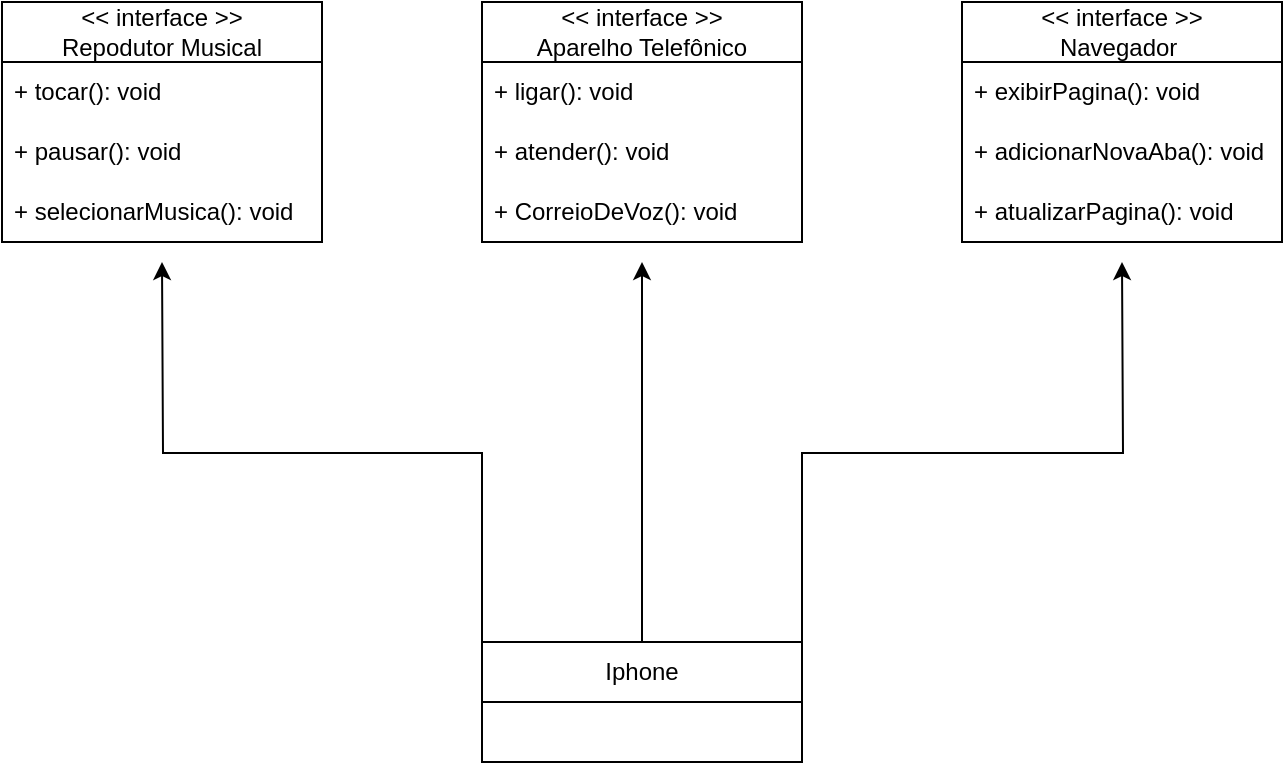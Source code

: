 <mxfile><diagram name="Página-1" id="8YXgn2mkH69t1ulGsRJS"><mxGraphModel dx="1130" dy="809" grid="1" gridSize="10" guides="1" tooltips="1" connect="1" arrows="1" fold="1" page="1" pageScale="1" pageWidth="827" pageHeight="1169" math="0" shadow="0"><root><mxCell id="0"/><mxCell id="1" parent="0"/><mxCell id="_5QKw5tnb16qGBwkRf4V-3" style="edgeStyle=orthogonalEdgeStyle;rounded=0;orthogonalLoop=1;jettySize=auto;html=1;exitX=0.5;exitY=0;exitDx=0;exitDy=0;" parent="1" source="8ZLyNU6TOONsJdZkClGC-1" edge="1"><mxGeometry relative="1" as="geometry"><mxPoint x="400" y="290" as="targetPoint"/></mxGeometry></mxCell><mxCell id="_5QKw5tnb16qGBwkRf4V-4" style="edgeStyle=orthogonalEdgeStyle;rounded=0;orthogonalLoop=1;jettySize=auto;html=1;exitX=1;exitY=0;exitDx=0;exitDy=0;" parent="1" source="8ZLyNU6TOONsJdZkClGC-1" edge="1"><mxGeometry relative="1" as="geometry"><mxPoint x="640" y="290" as="targetPoint"/></mxGeometry></mxCell><UserObject label="" link="data:page/id,8YXgn2mkH69t1ulGsRJS" id="_5QKw5tnb16qGBwkRf4V-5"><mxCell style="edgeStyle=orthogonalEdgeStyle;rounded=0;orthogonalLoop=1;jettySize=auto;html=1;exitX=0;exitY=0;exitDx=0;exitDy=0;" parent="1" source="8ZLyNU6TOONsJdZkClGC-1" edge="1"><mxGeometry relative="1" as="geometry"><mxPoint x="160" y="290" as="targetPoint"/></mxGeometry></mxCell></UserObject><mxCell id="8ZLyNU6TOONsJdZkClGC-1" value="Iphone" style="swimlane;fontStyle=0;childLayout=stackLayout;horizontal=1;startSize=30;horizontalStack=0;resizeParent=1;resizeParentMax=0;resizeLast=0;collapsible=1;marginBottom=0;whiteSpace=wrap;html=1;" parent="1" vertex="1"><mxGeometry x="320" y="480" width="160" height="60" as="geometry"/></mxCell><mxCell id="8ZLyNU6TOONsJdZkClGC-5" value="&amp;lt;&amp;lt; interface &amp;gt;&amp;gt;&lt;br&gt;Repodutor Musical" style="swimlane;fontStyle=0;childLayout=stackLayout;horizontal=1;startSize=30;horizontalStack=0;resizeParent=1;resizeParentMax=0;resizeLast=0;collapsible=1;marginBottom=0;whiteSpace=wrap;html=1;" parent="1" vertex="1"><mxGeometry x="80" y="160" width="160" height="120" as="geometry"/></mxCell><mxCell id="8ZLyNU6TOONsJdZkClGC-6" value="+ tocar(): void" style="text;strokeColor=none;fillColor=none;align=left;verticalAlign=middle;spacingLeft=4;spacingRight=4;overflow=hidden;points=[[0,0.5],[1,0.5]];portConstraint=eastwest;rotatable=0;whiteSpace=wrap;html=1;" parent="8ZLyNU6TOONsJdZkClGC-5" vertex="1"><mxGeometry y="30" width="160" height="30" as="geometry"/></mxCell><mxCell id="8ZLyNU6TOONsJdZkClGC-7" value="+ pausar(): void" style="text;strokeColor=none;fillColor=none;align=left;verticalAlign=middle;spacingLeft=4;spacingRight=4;overflow=hidden;points=[[0,0.5],[1,0.5]];portConstraint=eastwest;rotatable=0;whiteSpace=wrap;html=1;" parent="8ZLyNU6TOONsJdZkClGC-5" vertex="1"><mxGeometry y="60" width="160" height="30" as="geometry"/></mxCell><mxCell id="8ZLyNU6TOONsJdZkClGC-8" value="+ selecionarMusica(): void" style="text;strokeColor=none;fillColor=none;align=left;verticalAlign=middle;spacingLeft=4;spacingRight=4;overflow=hidden;points=[[0,0.5],[1,0.5]];portConstraint=eastwest;rotatable=0;whiteSpace=wrap;html=1;" parent="8ZLyNU6TOONsJdZkClGC-5" vertex="1"><mxGeometry y="90" width="160" height="30" as="geometry"/></mxCell><mxCell id="8ZLyNU6TOONsJdZkClGC-9" value="&amp;lt;&amp;lt; interface &amp;gt;&amp;gt;&lt;br&gt;Aparelho Telefônico" style="swimlane;fontStyle=0;childLayout=stackLayout;horizontal=1;startSize=30;horizontalStack=0;resizeParent=1;resizeParentMax=0;resizeLast=0;collapsible=1;marginBottom=0;whiteSpace=wrap;html=1;" parent="1" vertex="1"><mxGeometry x="320" y="160" width="160" height="120" as="geometry"/></mxCell><mxCell id="8ZLyNU6TOONsJdZkClGC-10" value="+ ligar(): void" style="text;strokeColor=none;fillColor=none;align=left;verticalAlign=middle;spacingLeft=4;spacingRight=4;overflow=hidden;points=[[0,0.5],[1,0.5]];portConstraint=eastwest;rotatable=0;whiteSpace=wrap;html=1;" parent="8ZLyNU6TOONsJdZkClGC-9" vertex="1"><mxGeometry y="30" width="160" height="30" as="geometry"/></mxCell><mxCell id="8ZLyNU6TOONsJdZkClGC-11" value="+ atender(): void" style="text;strokeColor=none;fillColor=none;align=left;verticalAlign=middle;spacingLeft=4;spacingRight=4;overflow=hidden;points=[[0,0.5],[1,0.5]];portConstraint=eastwest;rotatable=0;whiteSpace=wrap;html=1;" parent="8ZLyNU6TOONsJdZkClGC-9" vertex="1"><mxGeometry y="60" width="160" height="30" as="geometry"/></mxCell><mxCell id="8ZLyNU6TOONsJdZkClGC-12" value="+ CorreioDeVoz(): void" style="text;strokeColor=none;fillColor=none;align=left;verticalAlign=middle;spacingLeft=4;spacingRight=4;overflow=hidden;points=[[0,0.5],[1,0.5]];portConstraint=eastwest;rotatable=0;whiteSpace=wrap;html=1;" parent="8ZLyNU6TOONsJdZkClGC-9" vertex="1"><mxGeometry y="90" width="160" height="30" as="geometry"/></mxCell><mxCell id="8ZLyNU6TOONsJdZkClGC-13" value="&amp;lt;&amp;lt; interface &amp;gt;&amp;gt;&lt;br&gt;Navegador&amp;nbsp;" style="swimlane;fontStyle=0;childLayout=stackLayout;horizontal=1;startSize=30;horizontalStack=0;resizeParent=1;resizeParentMax=0;resizeLast=0;collapsible=1;marginBottom=0;whiteSpace=wrap;html=1;" parent="1" vertex="1"><mxGeometry x="560" y="160" width="160" height="120" as="geometry"/></mxCell><mxCell id="8ZLyNU6TOONsJdZkClGC-14" value="+ exibirPagina(): void" style="text;strokeColor=none;fillColor=none;align=left;verticalAlign=middle;spacingLeft=4;spacingRight=4;overflow=hidden;points=[[0,0.5],[1,0.5]];portConstraint=eastwest;rotatable=0;whiteSpace=wrap;html=1;" parent="8ZLyNU6TOONsJdZkClGC-13" vertex="1"><mxGeometry y="30" width="160" height="30" as="geometry"/></mxCell><mxCell id="8ZLyNU6TOONsJdZkClGC-15" value="+ adicionarNovaAba(): void" style="text;strokeColor=none;fillColor=none;align=left;verticalAlign=middle;spacingLeft=4;spacingRight=4;overflow=hidden;points=[[0,0.5],[1,0.5]];portConstraint=eastwest;rotatable=0;whiteSpace=wrap;html=1;" parent="8ZLyNU6TOONsJdZkClGC-13" vertex="1"><mxGeometry y="60" width="160" height="30" as="geometry"/></mxCell><mxCell id="8ZLyNU6TOONsJdZkClGC-16" value="+ atualizarPagina(): void" style="text;strokeColor=none;fillColor=none;align=left;verticalAlign=middle;spacingLeft=4;spacingRight=4;overflow=hidden;points=[[0,0.5],[1,0.5]];portConstraint=eastwest;rotatable=0;whiteSpace=wrap;html=1;" parent="8ZLyNU6TOONsJdZkClGC-13" vertex="1"><mxGeometry y="90" width="160" height="30" as="geometry"/></mxCell></root></mxGraphModel></diagram></mxfile>